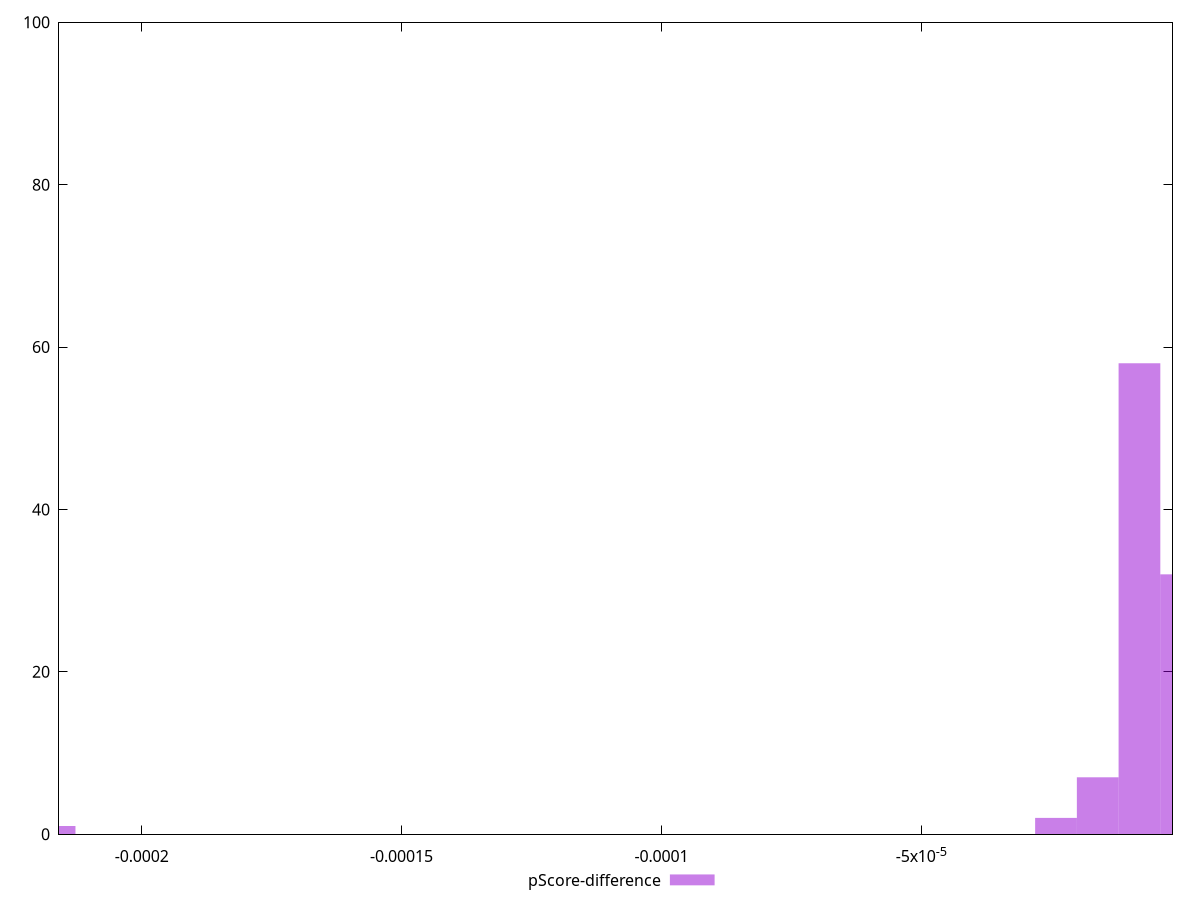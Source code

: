 reset

$pScoreDifference <<EOF
-0.000024084001629097568 2
-0.000016056001086065045 7
-0.000008028000543032523 58
0 32
-0.00021675601466187813 1
EOF

set key outside below
set boxwidth 0.000008028000543032523
set xrange [-0.00021590872999088795:-0.0000016700582674555875]
set yrange [0:100]
set trange [0:100]
set style fill transparent solid 0.5 noborder
set terminal svg size 640, 490 enhanced background rgb 'white'
set output "report_00026_2021-02-22T21:38:55.199Z/mainthread-work-breakdown/samples/pages+cached+noadtech+nomedia+nocss/pScore-difference/histogram.svg"

plot $pScoreDifference title "pScore-difference" with boxes

reset
